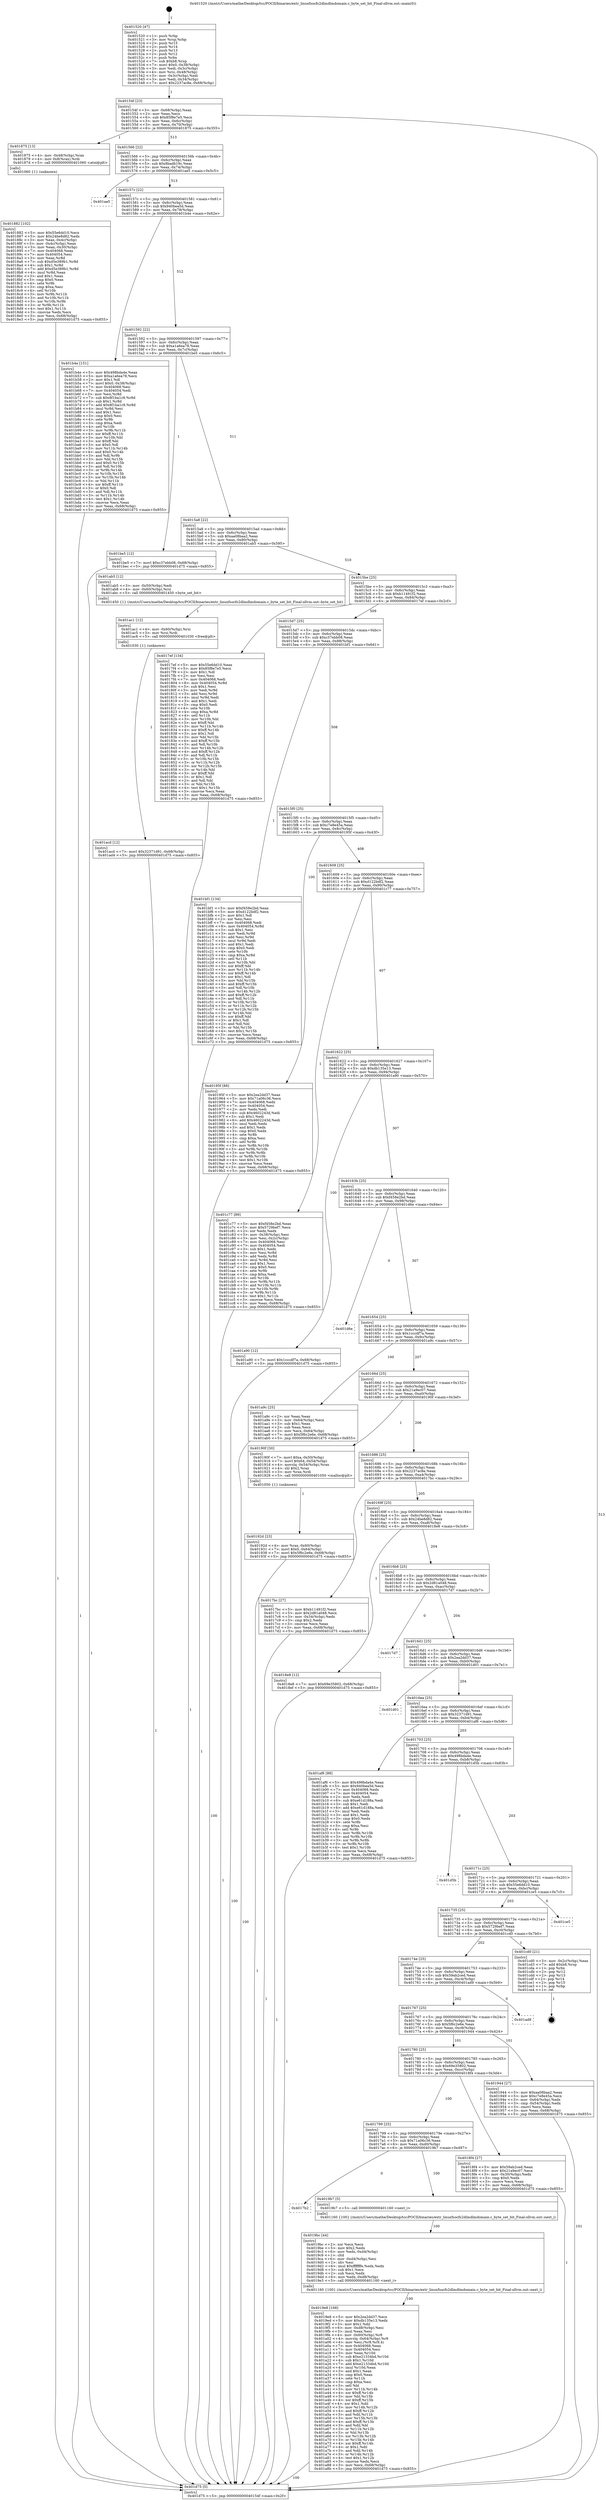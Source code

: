 digraph "0x401520" {
  label = "0x401520 (/mnt/c/Users/mathe/Desktop/tcc/POCII/binaries/extr_linuxfsocfs2dlmdlmdomain.c_byte_set_bit_Final-ollvm.out::main(0))"
  labelloc = "t"
  node[shape=record]

  Entry [label="",width=0.3,height=0.3,shape=circle,fillcolor=black,style=filled]
  "0x40154f" [label="{
     0x40154f [23]\l
     | [instrs]\l
     &nbsp;&nbsp;0x40154f \<+3\>: mov -0x68(%rbp),%eax\l
     &nbsp;&nbsp;0x401552 \<+2\>: mov %eax,%ecx\l
     &nbsp;&nbsp;0x401554 \<+6\>: sub $0x85f8e7e5,%ecx\l
     &nbsp;&nbsp;0x40155a \<+3\>: mov %eax,-0x6c(%rbp)\l
     &nbsp;&nbsp;0x40155d \<+3\>: mov %ecx,-0x70(%rbp)\l
     &nbsp;&nbsp;0x401560 \<+6\>: je 0000000000401875 \<main+0x355\>\l
  }"]
  "0x401875" [label="{
     0x401875 [13]\l
     | [instrs]\l
     &nbsp;&nbsp;0x401875 \<+4\>: mov -0x48(%rbp),%rax\l
     &nbsp;&nbsp;0x401879 \<+4\>: mov 0x8(%rax),%rdi\l
     &nbsp;&nbsp;0x40187d \<+5\>: call 0000000000401060 \<atoi@plt\>\l
     | [calls]\l
     &nbsp;&nbsp;0x401060 \{1\} (unknown)\l
  }"]
  "0x401566" [label="{
     0x401566 [22]\l
     | [instrs]\l
     &nbsp;&nbsp;0x401566 \<+5\>: jmp 000000000040156b \<main+0x4b\>\l
     &nbsp;&nbsp;0x40156b \<+3\>: mov -0x6c(%rbp),%eax\l
     &nbsp;&nbsp;0x40156e \<+5\>: sub $0x8badb19c,%eax\l
     &nbsp;&nbsp;0x401573 \<+3\>: mov %eax,-0x74(%rbp)\l
     &nbsp;&nbsp;0x401576 \<+6\>: je 0000000000401ae5 \<main+0x5c5\>\l
  }"]
  Exit [label="",width=0.3,height=0.3,shape=circle,fillcolor=black,style=filled,peripheries=2]
  "0x401ae5" [label="{
     0x401ae5\l
  }", style=dashed]
  "0x40157c" [label="{
     0x40157c [22]\l
     | [instrs]\l
     &nbsp;&nbsp;0x40157c \<+5\>: jmp 0000000000401581 \<main+0x61\>\l
     &nbsp;&nbsp;0x401581 \<+3\>: mov -0x6c(%rbp),%eax\l
     &nbsp;&nbsp;0x401584 \<+5\>: sub $0x940bea5d,%eax\l
     &nbsp;&nbsp;0x401589 \<+3\>: mov %eax,-0x78(%rbp)\l
     &nbsp;&nbsp;0x40158c \<+6\>: je 0000000000401b4e \<main+0x62e\>\l
  }"]
  "0x401acd" [label="{
     0x401acd [12]\l
     | [instrs]\l
     &nbsp;&nbsp;0x401acd \<+7\>: movl $0x32371d91,-0x68(%rbp)\l
     &nbsp;&nbsp;0x401ad4 \<+5\>: jmp 0000000000401d75 \<main+0x855\>\l
  }"]
  "0x401b4e" [label="{
     0x401b4e [151]\l
     | [instrs]\l
     &nbsp;&nbsp;0x401b4e \<+5\>: mov $0x498bda4e,%eax\l
     &nbsp;&nbsp;0x401b53 \<+5\>: mov $0xa1a6ea78,%ecx\l
     &nbsp;&nbsp;0x401b58 \<+2\>: mov $0x1,%dl\l
     &nbsp;&nbsp;0x401b5a \<+7\>: movl $0x0,-0x38(%rbp)\l
     &nbsp;&nbsp;0x401b61 \<+7\>: mov 0x404068,%esi\l
     &nbsp;&nbsp;0x401b68 \<+7\>: mov 0x404054,%edi\l
     &nbsp;&nbsp;0x401b6f \<+3\>: mov %esi,%r8d\l
     &nbsp;&nbsp;0x401b72 \<+7\>: sub $0x8f1ba1c9,%r8d\l
     &nbsp;&nbsp;0x401b79 \<+4\>: sub $0x1,%r8d\l
     &nbsp;&nbsp;0x401b7d \<+7\>: add $0x8f1ba1c9,%r8d\l
     &nbsp;&nbsp;0x401b84 \<+4\>: imul %r8d,%esi\l
     &nbsp;&nbsp;0x401b88 \<+3\>: and $0x1,%esi\l
     &nbsp;&nbsp;0x401b8b \<+3\>: cmp $0x0,%esi\l
     &nbsp;&nbsp;0x401b8e \<+4\>: sete %r9b\l
     &nbsp;&nbsp;0x401b92 \<+3\>: cmp $0xa,%edi\l
     &nbsp;&nbsp;0x401b95 \<+4\>: setl %r10b\l
     &nbsp;&nbsp;0x401b99 \<+3\>: mov %r9b,%r11b\l
     &nbsp;&nbsp;0x401b9c \<+4\>: xor $0xff,%r11b\l
     &nbsp;&nbsp;0x401ba0 \<+3\>: mov %r10b,%bl\l
     &nbsp;&nbsp;0x401ba3 \<+3\>: xor $0xff,%bl\l
     &nbsp;&nbsp;0x401ba6 \<+3\>: xor $0x0,%dl\l
     &nbsp;&nbsp;0x401ba9 \<+3\>: mov %r11b,%r14b\l
     &nbsp;&nbsp;0x401bac \<+4\>: and $0x0,%r14b\l
     &nbsp;&nbsp;0x401bb0 \<+3\>: and %dl,%r9b\l
     &nbsp;&nbsp;0x401bb3 \<+3\>: mov %bl,%r15b\l
     &nbsp;&nbsp;0x401bb6 \<+4\>: and $0x0,%r15b\l
     &nbsp;&nbsp;0x401bba \<+3\>: and %dl,%r10b\l
     &nbsp;&nbsp;0x401bbd \<+3\>: or %r9b,%r14b\l
     &nbsp;&nbsp;0x401bc0 \<+3\>: or %r10b,%r15b\l
     &nbsp;&nbsp;0x401bc3 \<+3\>: xor %r15b,%r14b\l
     &nbsp;&nbsp;0x401bc6 \<+3\>: or %bl,%r11b\l
     &nbsp;&nbsp;0x401bc9 \<+4\>: xor $0xff,%r11b\l
     &nbsp;&nbsp;0x401bcd \<+3\>: or $0x0,%dl\l
     &nbsp;&nbsp;0x401bd0 \<+3\>: and %dl,%r11b\l
     &nbsp;&nbsp;0x401bd3 \<+3\>: or %r11b,%r14b\l
     &nbsp;&nbsp;0x401bd6 \<+4\>: test $0x1,%r14b\l
     &nbsp;&nbsp;0x401bda \<+3\>: cmovne %ecx,%eax\l
     &nbsp;&nbsp;0x401bdd \<+3\>: mov %eax,-0x68(%rbp)\l
     &nbsp;&nbsp;0x401be0 \<+5\>: jmp 0000000000401d75 \<main+0x855\>\l
  }"]
  "0x401592" [label="{
     0x401592 [22]\l
     | [instrs]\l
     &nbsp;&nbsp;0x401592 \<+5\>: jmp 0000000000401597 \<main+0x77\>\l
     &nbsp;&nbsp;0x401597 \<+3\>: mov -0x6c(%rbp),%eax\l
     &nbsp;&nbsp;0x40159a \<+5\>: sub $0xa1a6ea78,%eax\l
     &nbsp;&nbsp;0x40159f \<+3\>: mov %eax,-0x7c(%rbp)\l
     &nbsp;&nbsp;0x4015a2 \<+6\>: je 0000000000401be5 \<main+0x6c5\>\l
  }"]
  "0x401ac1" [label="{
     0x401ac1 [12]\l
     | [instrs]\l
     &nbsp;&nbsp;0x401ac1 \<+4\>: mov -0x60(%rbp),%rsi\l
     &nbsp;&nbsp;0x401ac5 \<+3\>: mov %rsi,%rdi\l
     &nbsp;&nbsp;0x401ac8 \<+5\>: call 0000000000401030 \<free@plt\>\l
     | [calls]\l
     &nbsp;&nbsp;0x401030 \{1\} (unknown)\l
  }"]
  "0x401be5" [label="{
     0x401be5 [12]\l
     | [instrs]\l
     &nbsp;&nbsp;0x401be5 \<+7\>: movl $0xc37ebb08,-0x68(%rbp)\l
     &nbsp;&nbsp;0x401bec \<+5\>: jmp 0000000000401d75 \<main+0x855\>\l
  }"]
  "0x4015a8" [label="{
     0x4015a8 [22]\l
     | [instrs]\l
     &nbsp;&nbsp;0x4015a8 \<+5\>: jmp 00000000004015ad \<main+0x8d\>\l
     &nbsp;&nbsp;0x4015ad \<+3\>: mov -0x6c(%rbp),%eax\l
     &nbsp;&nbsp;0x4015b0 \<+5\>: sub $0xaa08baa2,%eax\l
     &nbsp;&nbsp;0x4015b5 \<+3\>: mov %eax,-0x80(%rbp)\l
     &nbsp;&nbsp;0x4015b8 \<+6\>: je 0000000000401ab5 \<main+0x595\>\l
  }"]
  "0x4019e8" [label="{
     0x4019e8 [168]\l
     | [instrs]\l
     &nbsp;&nbsp;0x4019e8 \<+5\>: mov $0x2ea2dd37,%ecx\l
     &nbsp;&nbsp;0x4019ed \<+5\>: mov $0xdb135e13,%edx\l
     &nbsp;&nbsp;0x4019f2 \<+3\>: mov $0x1,%dil\l
     &nbsp;&nbsp;0x4019f5 \<+6\>: mov -0xd8(%rbp),%esi\l
     &nbsp;&nbsp;0x4019fb \<+3\>: imul %eax,%esi\l
     &nbsp;&nbsp;0x4019fe \<+4\>: mov -0x60(%rbp),%r8\l
     &nbsp;&nbsp;0x401a02 \<+4\>: movslq -0x64(%rbp),%r9\l
     &nbsp;&nbsp;0x401a06 \<+4\>: mov %esi,(%r8,%r9,4)\l
     &nbsp;&nbsp;0x401a0a \<+7\>: mov 0x404068,%eax\l
     &nbsp;&nbsp;0x401a11 \<+7\>: mov 0x404054,%esi\l
     &nbsp;&nbsp;0x401a18 \<+3\>: mov %eax,%r10d\l
     &nbsp;&nbsp;0x401a1b \<+7\>: sub $0xe21334bd,%r10d\l
     &nbsp;&nbsp;0x401a22 \<+4\>: sub $0x1,%r10d\l
     &nbsp;&nbsp;0x401a26 \<+7\>: add $0xe21334bd,%r10d\l
     &nbsp;&nbsp;0x401a2d \<+4\>: imul %r10d,%eax\l
     &nbsp;&nbsp;0x401a31 \<+3\>: and $0x1,%eax\l
     &nbsp;&nbsp;0x401a34 \<+3\>: cmp $0x0,%eax\l
     &nbsp;&nbsp;0x401a37 \<+4\>: sete %r11b\l
     &nbsp;&nbsp;0x401a3b \<+3\>: cmp $0xa,%esi\l
     &nbsp;&nbsp;0x401a3e \<+3\>: setl %bl\l
     &nbsp;&nbsp;0x401a41 \<+3\>: mov %r11b,%r14b\l
     &nbsp;&nbsp;0x401a44 \<+4\>: xor $0xff,%r14b\l
     &nbsp;&nbsp;0x401a48 \<+3\>: mov %bl,%r15b\l
     &nbsp;&nbsp;0x401a4b \<+4\>: xor $0xff,%r15b\l
     &nbsp;&nbsp;0x401a4f \<+4\>: xor $0x1,%dil\l
     &nbsp;&nbsp;0x401a53 \<+3\>: mov %r14b,%r12b\l
     &nbsp;&nbsp;0x401a56 \<+4\>: and $0xff,%r12b\l
     &nbsp;&nbsp;0x401a5a \<+3\>: and %dil,%r11b\l
     &nbsp;&nbsp;0x401a5d \<+3\>: mov %r15b,%r13b\l
     &nbsp;&nbsp;0x401a60 \<+4\>: and $0xff,%r13b\l
     &nbsp;&nbsp;0x401a64 \<+3\>: and %dil,%bl\l
     &nbsp;&nbsp;0x401a67 \<+3\>: or %r11b,%r12b\l
     &nbsp;&nbsp;0x401a6a \<+3\>: or %bl,%r13b\l
     &nbsp;&nbsp;0x401a6d \<+3\>: xor %r13b,%r12b\l
     &nbsp;&nbsp;0x401a70 \<+3\>: or %r15b,%r14b\l
     &nbsp;&nbsp;0x401a73 \<+4\>: xor $0xff,%r14b\l
     &nbsp;&nbsp;0x401a77 \<+4\>: or $0x1,%dil\l
     &nbsp;&nbsp;0x401a7b \<+3\>: and %dil,%r14b\l
     &nbsp;&nbsp;0x401a7e \<+3\>: or %r14b,%r12b\l
     &nbsp;&nbsp;0x401a81 \<+4\>: test $0x1,%r12b\l
     &nbsp;&nbsp;0x401a85 \<+3\>: cmovne %edx,%ecx\l
     &nbsp;&nbsp;0x401a88 \<+3\>: mov %ecx,-0x68(%rbp)\l
     &nbsp;&nbsp;0x401a8b \<+5\>: jmp 0000000000401d75 \<main+0x855\>\l
  }"]
  "0x401ab5" [label="{
     0x401ab5 [12]\l
     | [instrs]\l
     &nbsp;&nbsp;0x401ab5 \<+3\>: mov -0x50(%rbp),%edi\l
     &nbsp;&nbsp;0x401ab8 \<+4\>: mov -0x60(%rbp),%rsi\l
     &nbsp;&nbsp;0x401abc \<+5\>: call 0000000000401450 \<byte_set_bit\>\l
     | [calls]\l
     &nbsp;&nbsp;0x401450 \{1\} (/mnt/c/Users/mathe/Desktop/tcc/POCII/binaries/extr_linuxfsocfs2dlmdlmdomain.c_byte_set_bit_Final-ollvm.out::byte_set_bit)\l
  }"]
  "0x4015be" [label="{
     0x4015be [25]\l
     | [instrs]\l
     &nbsp;&nbsp;0x4015be \<+5\>: jmp 00000000004015c3 \<main+0xa3\>\l
     &nbsp;&nbsp;0x4015c3 \<+3\>: mov -0x6c(%rbp),%eax\l
     &nbsp;&nbsp;0x4015c6 \<+5\>: sub $0xb11491f2,%eax\l
     &nbsp;&nbsp;0x4015cb \<+6\>: mov %eax,-0x84(%rbp)\l
     &nbsp;&nbsp;0x4015d1 \<+6\>: je 00000000004017ef \<main+0x2cf\>\l
  }"]
  "0x4019bc" [label="{
     0x4019bc [44]\l
     | [instrs]\l
     &nbsp;&nbsp;0x4019bc \<+2\>: xor %ecx,%ecx\l
     &nbsp;&nbsp;0x4019be \<+5\>: mov $0x2,%edx\l
     &nbsp;&nbsp;0x4019c3 \<+6\>: mov %edx,-0xd4(%rbp)\l
     &nbsp;&nbsp;0x4019c9 \<+1\>: cltd\l
     &nbsp;&nbsp;0x4019ca \<+6\>: mov -0xd4(%rbp),%esi\l
     &nbsp;&nbsp;0x4019d0 \<+2\>: idiv %esi\l
     &nbsp;&nbsp;0x4019d2 \<+6\>: imul $0xfffffffe,%edx,%edx\l
     &nbsp;&nbsp;0x4019d8 \<+3\>: sub $0x1,%ecx\l
     &nbsp;&nbsp;0x4019db \<+2\>: sub %ecx,%edx\l
     &nbsp;&nbsp;0x4019dd \<+6\>: mov %edx,-0xd8(%rbp)\l
     &nbsp;&nbsp;0x4019e3 \<+5\>: call 0000000000401160 \<next_i\>\l
     | [calls]\l
     &nbsp;&nbsp;0x401160 \{100\} (/mnt/c/Users/mathe/Desktop/tcc/POCII/binaries/extr_linuxfsocfs2dlmdlmdomain.c_byte_set_bit_Final-ollvm.out::next_i)\l
  }"]
  "0x4017ef" [label="{
     0x4017ef [134]\l
     | [instrs]\l
     &nbsp;&nbsp;0x4017ef \<+5\>: mov $0x55e6dd10,%eax\l
     &nbsp;&nbsp;0x4017f4 \<+5\>: mov $0x85f8e7e5,%ecx\l
     &nbsp;&nbsp;0x4017f9 \<+2\>: mov $0x1,%dl\l
     &nbsp;&nbsp;0x4017fb \<+2\>: xor %esi,%esi\l
     &nbsp;&nbsp;0x4017fd \<+7\>: mov 0x404068,%edi\l
     &nbsp;&nbsp;0x401804 \<+8\>: mov 0x404054,%r8d\l
     &nbsp;&nbsp;0x40180c \<+3\>: sub $0x1,%esi\l
     &nbsp;&nbsp;0x40180f \<+3\>: mov %edi,%r9d\l
     &nbsp;&nbsp;0x401812 \<+3\>: add %esi,%r9d\l
     &nbsp;&nbsp;0x401815 \<+4\>: imul %r9d,%edi\l
     &nbsp;&nbsp;0x401819 \<+3\>: and $0x1,%edi\l
     &nbsp;&nbsp;0x40181c \<+3\>: cmp $0x0,%edi\l
     &nbsp;&nbsp;0x40181f \<+4\>: sete %r10b\l
     &nbsp;&nbsp;0x401823 \<+4\>: cmp $0xa,%r8d\l
     &nbsp;&nbsp;0x401827 \<+4\>: setl %r11b\l
     &nbsp;&nbsp;0x40182b \<+3\>: mov %r10b,%bl\l
     &nbsp;&nbsp;0x40182e \<+3\>: xor $0xff,%bl\l
     &nbsp;&nbsp;0x401831 \<+3\>: mov %r11b,%r14b\l
     &nbsp;&nbsp;0x401834 \<+4\>: xor $0xff,%r14b\l
     &nbsp;&nbsp;0x401838 \<+3\>: xor $0x1,%dl\l
     &nbsp;&nbsp;0x40183b \<+3\>: mov %bl,%r15b\l
     &nbsp;&nbsp;0x40183e \<+4\>: and $0xff,%r15b\l
     &nbsp;&nbsp;0x401842 \<+3\>: and %dl,%r10b\l
     &nbsp;&nbsp;0x401845 \<+3\>: mov %r14b,%r12b\l
     &nbsp;&nbsp;0x401848 \<+4\>: and $0xff,%r12b\l
     &nbsp;&nbsp;0x40184c \<+3\>: and %dl,%r11b\l
     &nbsp;&nbsp;0x40184f \<+3\>: or %r10b,%r15b\l
     &nbsp;&nbsp;0x401852 \<+3\>: or %r11b,%r12b\l
     &nbsp;&nbsp;0x401855 \<+3\>: xor %r12b,%r15b\l
     &nbsp;&nbsp;0x401858 \<+3\>: or %r14b,%bl\l
     &nbsp;&nbsp;0x40185b \<+3\>: xor $0xff,%bl\l
     &nbsp;&nbsp;0x40185e \<+3\>: or $0x1,%dl\l
     &nbsp;&nbsp;0x401861 \<+2\>: and %dl,%bl\l
     &nbsp;&nbsp;0x401863 \<+3\>: or %bl,%r15b\l
     &nbsp;&nbsp;0x401866 \<+4\>: test $0x1,%r15b\l
     &nbsp;&nbsp;0x40186a \<+3\>: cmovne %ecx,%eax\l
     &nbsp;&nbsp;0x40186d \<+3\>: mov %eax,-0x68(%rbp)\l
     &nbsp;&nbsp;0x401870 \<+5\>: jmp 0000000000401d75 \<main+0x855\>\l
  }"]
  "0x4015d7" [label="{
     0x4015d7 [25]\l
     | [instrs]\l
     &nbsp;&nbsp;0x4015d7 \<+5\>: jmp 00000000004015dc \<main+0xbc\>\l
     &nbsp;&nbsp;0x4015dc \<+3\>: mov -0x6c(%rbp),%eax\l
     &nbsp;&nbsp;0x4015df \<+5\>: sub $0xc37ebb08,%eax\l
     &nbsp;&nbsp;0x4015e4 \<+6\>: mov %eax,-0x88(%rbp)\l
     &nbsp;&nbsp;0x4015ea \<+6\>: je 0000000000401bf1 \<main+0x6d1\>\l
  }"]
  "0x4017b2" [label="{
     0x4017b2\l
  }", style=dashed]
  "0x401bf1" [label="{
     0x401bf1 [134]\l
     | [instrs]\l
     &nbsp;&nbsp;0x401bf1 \<+5\>: mov $0xf458e2bd,%eax\l
     &nbsp;&nbsp;0x401bf6 \<+5\>: mov $0xd122bdf2,%ecx\l
     &nbsp;&nbsp;0x401bfb \<+2\>: mov $0x1,%dl\l
     &nbsp;&nbsp;0x401bfd \<+2\>: xor %esi,%esi\l
     &nbsp;&nbsp;0x401bff \<+7\>: mov 0x404068,%edi\l
     &nbsp;&nbsp;0x401c06 \<+8\>: mov 0x404054,%r8d\l
     &nbsp;&nbsp;0x401c0e \<+3\>: sub $0x1,%esi\l
     &nbsp;&nbsp;0x401c11 \<+3\>: mov %edi,%r9d\l
     &nbsp;&nbsp;0x401c14 \<+3\>: add %esi,%r9d\l
     &nbsp;&nbsp;0x401c17 \<+4\>: imul %r9d,%edi\l
     &nbsp;&nbsp;0x401c1b \<+3\>: and $0x1,%edi\l
     &nbsp;&nbsp;0x401c1e \<+3\>: cmp $0x0,%edi\l
     &nbsp;&nbsp;0x401c21 \<+4\>: sete %r10b\l
     &nbsp;&nbsp;0x401c25 \<+4\>: cmp $0xa,%r8d\l
     &nbsp;&nbsp;0x401c29 \<+4\>: setl %r11b\l
     &nbsp;&nbsp;0x401c2d \<+3\>: mov %r10b,%bl\l
     &nbsp;&nbsp;0x401c30 \<+3\>: xor $0xff,%bl\l
     &nbsp;&nbsp;0x401c33 \<+3\>: mov %r11b,%r14b\l
     &nbsp;&nbsp;0x401c36 \<+4\>: xor $0xff,%r14b\l
     &nbsp;&nbsp;0x401c3a \<+3\>: xor $0x1,%dl\l
     &nbsp;&nbsp;0x401c3d \<+3\>: mov %bl,%r15b\l
     &nbsp;&nbsp;0x401c40 \<+4\>: and $0xff,%r15b\l
     &nbsp;&nbsp;0x401c44 \<+3\>: and %dl,%r10b\l
     &nbsp;&nbsp;0x401c47 \<+3\>: mov %r14b,%r12b\l
     &nbsp;&nbsp;0x401c4a \<+4\>: and $0xff,%r12b\l
     &nbsp;&nbsp;0x401c4e \<+3\>: and %dl,%r11b\l
     &nbsp;&nbsp;0x401c51 \<+3\>: or %r10b,%r15b\l
     &nbsp;&nbsp;0x401c54 \<+3\>: or %r11b,%r12b\l
     &nbsp;&nbsp;0x401c57 \<+3\>: xor %r12b,%r15b\l
     &nbsp;&nbsp;0x401c5a \<+3\>: or %r14b,%bl\l
     &nbsp;&nbsp;0x401c5d \<+3\>: xor $0xff,%bl\l
     &nbsp;&nbsp;0x401c60 \<+3\>: or $0x1,%dl\l
     &nbsp;&nbsp;0x401c63 \<+2\>: and %dl,%bl\l
     &nbsp;&nbsp;0x401c65 \<+3\>: or %bl,%r15b\l
     &nbsp;&nbsp;0x401c68 \<+4\>: test $0x1,%r15b\l
     &nbsp;&nbsp;0x401c6c \<+3\>: cmovne %ecx,%eax\l
     &nbsp;&nbsp;0x401c6f \<+3\>: mov %eax,-0x68(%rbp)\l
     &nbsp;&nbsp;0x401c72 \<+5\>: jmp 0000000000401d75 \<main+0x855\>\l
  }"]
  "0x4015f0" [label="{
     0x4015f0 [25]\l
     | [instrs]\l
     &nbsp;&nbsp;0x4015f0 \<+5\>: jmp 00000000004015f5 \<main+0xd5\>\l
     &nbsp;&nbsp;0x4015f5 \<+3\>: mov -0x6c(%rbp),%eax\l
     &nbsp;&nbsp;0x4015f8 \<+5\>: sub $0xc7e8e45a,%eax\l
     &nbsp;&nbsp;0x4015fd \<+6\>: mov %eax,-0x8c(%rbp)\l
     &nbsp;&nbsp;0x401603 \<+6\>: je 000000000040195f \<main+0x43f\>\l
  }"]
  "0x4019b7" [label="{
     0x4019b7 [5]\l
     | [instrs]\l
     &nbsp;&nbsp;0x4019b7 \<+5\>: call 0000000000401160 \<next_i\>\l
     | [calls]\l
     &nbsp;&nbsp;0x401160 \{100\} (/mnt/c/Users/mathe/Desktop/tcc/POCII/binaries/extr_linuxfsocfs2dlmdlmdomain.c_byte_set_bit_Final-ollvm.out::next_i)\l
  }"]
  "0x40195f" [label="{
     0x40195f [88]\l
     | [instrs]\l
     &nbsp;&nbsp;0x40195f \<+5\>: mov $0x2ea2dd37,%eax\l
     &nbsp;&nbsp;0x401964 \<+5\>: mov $0x71a06c36,%ecx\l
     &nbsp;&nbsp;0x401969 \<+7\>: mov 0x404068,%edx\l
     &nbsp;&nbsp;0x401970 \<+7\>: mov 0x404054,%esi\l
     &nbsp;&nbsp;0x401977 \<+2\>: mov %edx,%edi\l
     &nbsp;&nbsp;0x401979 \<+6\>: sub $0x4602243d,%edi\l
     &nbsp;&nbsp;0x40197f \<+3\>: sub $0x1,%edi\l
     &nbsp;&nbsp;0x401982 \<+6\>: add $0x4602243d,%edi\l
     &nbsp;&nbsp;0x401988 \<+3\>: imul %edi,%edx\l
     &nbsp;&nbsp;0x40198b \<+3\>: and $0x1,%edx\l
     &nbsp;&nbsp;0x40198e \<+3\>: cmp $0x0,%edx\l
     &nbsp;&nbsp;0x401991 \<+4\>: sete %r8b\l
     &nbsp;&nbsp;0x401995 \<+3\>: cmp $0xa,%esi\l
     &nbsp;&nbsp;0x401998 \<+4\>: setl %r9b\l
     &nbsp;&nbsp;0x40199c \<+3\>: mov %r8b,%r10b\l
     &nbsp;&nbsp;0x40199f \<+3\>: and %r9b,%r10b\l
     &nbsp;&nbsp;0x4019a2 \<+3\>: xor %r9b,%r8b\l
     &nbsp;&nbsp;0x4019a5 \<+3\>: or %r8b,%r10b\l
     &nbsp;&nbsp;0x4019a8 \<+4\>: test $0x1,%r10b\l
     &nbsp;&nbsp;0x4019ac \<+3\>: cmovne %ecx,%eax\l
     &nbsp;&nbsp;0x4019af \<+3\>: mov %eax,-0x68(%rbp)\l
     &nbsp;&nbsp;0x4019b2 \<+5\>: jmp 0000000000401d75 \<main+0x855\>\l
  }"]
  "0x401609" [label="{
     0x401609 [25]\l
     | [instrs]\l
     &nbsp;&nbsp;0x401609 \<+5\>: jmp 000000000040160e \<main+0xee\>\l
     &nbsp;&nbsp;0x40160e \<+3\>: mov -0x6c(%rbp),%eax\l
     &nbsp;&nbsp;0x401611 \<+5\>: sub $0xd122bdf2,%eax\l
     &nbsp;&nbsp;0x401616 \<+6\>: mov %eax,-0x90(%rbp)\l
     &nbsp;&nbsp;0x40161c \<+6\>: je 0000000000401c77 \<main+0x757\>\l
  }"]
  "0x40192d" [label="{
     0x40192d [23]\l
     | [instrs]\l
     &nbsp;&nbsp;0x40192d \<+4\>: mov %rax,-0x60(%rbp)\l
     &nbsp;&nbsp;0x401931 \<+7\>: movl $0x0,-0x64(%rbp)\l
     &nbsp;&nbsp;0x401938 \<+7\>: movl $0x5f6c2e6e,-0x68(%rbp)\l
     &nbsp;&nbsp;0x40193f \<+5\>: jmp 0000000000401d75 \<main+0x855\>\l
  }"]
  "0x401c77" [label="{
     0x401c77 [89]\l
     | [instrs]\l
     &nbsp;&nbsp;0x401c77 \<+5\>: mov $0xf458e2bd,%eax\l
     &nbsp;&nbsp;0x401c7c \<+5\>: mov $0x5729bef7,%ecx\l
     &nbsp;&nbsp;0x401c81 \<+2\>: xor %edx,%edx\l
     &nbsp;&nbsp;0x401c83 \<+3\>: mov -0x38(%rbp),%esi\l
     &nbsp;&nbsp;0x401c86 \<+3\>: mov %esi,-0x2c(%rbp)\l
     &nbsp;&nbsp;0x401c89 \<+7\>: mov 0x404068,%esi\l
     &nbsp;&nbsp;0x401c90 \<+7\>: mov 0x404054,%edi\l
     &nbsp;&nbsp;0x401c97 \<+3\>: sub $0x1,%edx\l
     &nbsp;&nbsp;0x401c9a \<+3\>: mov %esi,%r8d\l
     &nbsp;&nbsp;0x401c9d \<+3\>: add %edx,%r8d\l
     &nbsp;&nbsp;0x401ca0 \<+4\>: imul %r8d,%esi\l
     &nbsp;&nbsp;0x401ca4 \<+3\>: and $0x1,%esi\l
     &nbsp;&nbsp;0x401ca7 \<+3\>: cmp $0x0,%esi\l
     &nbsp;&nbsp;0x401caa \<+4\>: sete %r9b\l
     &nbsp;&nbsp;0x401cae \<+3\>: cmp $0xa,%edi\l
     &nbsp;&nbsp;0x401cb1 \<+4\>: setl %r10b\l
     &nbsp;&nbsp;0x401cb5 \<+3\>: mov %r9b,%r11b\l
     &nbsp;&nbsp;0x401cb8 \<+3\>: and %r10b,%r11b\l
     &nbsp;&nbsp;0x401cbb \<+3\>: xor %r10b,%r9b\l
     &nbsp;&nbsp;0x401cbe \<+3\>: or %r9b,%r11b\l
     &nbsp;&nbsp;0x401cc1 \<+4\>: test $0x1,%r11b\l
     &nbsp;&nbsp;0x401cc5 \<+3\>: cmovne %ecx,%eax\l
     &nbsp;&nbsp;0x401cc8 \<+3\>: mov %eax,-0x68(%rbp)\l
     &nbsp;&nbsp;0x401ccb \<+5\>: jmp 0000000000401d75 \<main+0x855\>\l
  }"]
  "0x401622" [label="{
     0x401622 [25]\l
     | [instrs]\l
     &nbsp;&nbsp;0x401622 \<+5\>: jmp 0000000000401627 \<main+0x107\>\l
     &nbsp;&nbsp;0x401627 \<+3\>: mov -0x6c(%rbp),%eax\l
     &nbsp;&nbsp;0x40162a \<+5\>: sub $0xdb135e13,%eax\l
     &nbsp;&nbsp;0x40162f \<+6\>: mov %eax,-0x94(%rbp)\l
     &nbsp;&nbsp;0x401635 \<+6\>: je 0000000000401a90 \<main+0x570\>\l
  }"]
  "0x401799" [label="{
     0x401799 [25]\l
     | [instrs]\l
     &nbsp;&nbsp;0x401799 \<+5\>: jmp 000000000040179e \<main+0x27e\>\l
     &nbsp;&nbsp;0x40179e \<+3\>: mov -0x6c(%rbp),%eax\l
     &nbsp;&nbsp;0x4017a1 \<+5\>: sub $0x71a06c36,%eax\l
     &nbsp;&nbsp;0x4017a6 \<+6\>: mov %eax,-0xd0(%rbp)\l
     &nbsp;&nbsp;0x4017ac \<+6\>: je 00000000004019b7 \<main+0x497\>\l
  }"]
  "0x401a90" [label="{
     0x401a90 [12]\l
     | [instrs]\l
     &nbsp;&nbsp;0x401a90 \<+7\>: movl $0x1cccdf7a,-0x68(%rbp)\l
     &nbsp;&nbsp;0x401a97 \<+5\>: jmp 0000000000401d75 \<main+0x855\>\l
  }"]
  "0x40163b" [label="{
     0x40163b [25]\l
     | [instrs]\l
     &nbsp;&nbsp;0x40163b \<+5\>: jmp 0000000000401640 \<main+0x120\>\l
     &nbsp;&nbsp;0x401640 \<+3\>: mov -0x6c(%rbp),%eax\l
     &nbsp;&nbsp;0x401643 \<+5\>: sub $0xf458e2bd,%eax\l
     &nbsp;&nbsp;0x401648 \<+6\>: mov %eax,-0x98(%rbp)\l
     &nbsp;&nbsp;0x40164e \<+6\>: je 0000000000401d6e \<main+0x84e\>\l
  }"]
  "0x4018f4" [label="{
     0x4018f4 [27]\l
     | [instrs]\l
     &nbsp;&nbsp;0x4018f4 \<+5\>: mov $0x59ab2ced,%eax\l
     &nbsp;&nbsp;0x4018f9 \<+5\>: mov $0x21a9ec07,%ecx\l
     &nbsp;&nbsp;0x4018fe \<+3\>: mov -0x30(%rbp),%edx\l
     &nbsp;&nbsp;0x401901 \<+3\>: cmp $0x0,%edx\l
     &nbsp;&nbsp;0x401904 \<+3\>: cmove %ecx,%eax\l
     &nbsp;&nbsp;0x401907 \<+3\>: mov %eax,-0x68(%rbp)\l
     &nbsp;&nbsp;0x40190a \<+5\>: jmp 0000000000401d75 \<main+0x855\>\l
  }"]
  "0x401d6e" [label="{
     0x401d6e\l
  }", style=dashed]
  "0x401654" [label="{
     0x401654 [25]\l
     | [instrs]\l
     &nbsp;&nbsp;0x401654 \<+5\>: jmp 0000000000401659 \<main+0x139\>\l
     &nbsp;&nbsp;0x401659 \<+3\>: mov -0x6c(%rbp),%eax\l
     &nbsp;&nbsp;0x40165c \<+5\>: sub $0x1cccdf7a,%eax\l
     &nbsp;&nbsp;0x401661 \<+6\>: mov %eax,-0x9c(%rbp)\l
     &nbsp;&nbsp;0x401667 \<+6\>: je 0000000000401a9c \<main+0x57c\>\l
  }"]
  "0x401780" [label="{
     0x401780 [25]\l
     | [instrs]\l
     &nbsp;&nbsp;0x401780 \<+5\>: jmp 0000000000401785 \<main+0x265\>\l
     &nbsp;&nbsp;0x401785 \<+3\>: mov -0x6c(%rbp),%eax\l
     &nbsp;&nbsp;0x401788 \<+5\>: sub $0x69e35802,%eax\l
     &nbsp;&nbsp;0x40178d \<+6\>: mov %eax,-0xcc(%rbp)\l
     &nbsp;&nbsp;0x401793 \<+6\>: je 00000000004018f4 \<main+0x3d4\>\l
  }"]
  "0x401a9c" [label="{
     0x401a9c [25]\l
     | [instrs]\l
     &nbsp;&nbsp;0x401a9c \<+2\>: xor %eax,%eax\l
     &nbsp;&nbsp;0x401a9e \<+3\>: mov -0x64(%rbp),%ecx\l
     &nbsp;&nbsp;0x401aa1 \<+3\>: sub $0x1,%eax\l
     &nbsp;&nbsp;0x401aa4 \<+2\>: sub %eax,%ecx\l
     &nbsp;&nbsp;0x401aa6 \<+3\>: mov %ecx,-0x64(%rbp)\l
     &nbsp;&nbsp;0x401aa9 \<+7\>: movl $0x5f6c2e6e,-0x68(%rbp)\l
     &nbsp;&nbsp;0x401ab0 \<+5\>: jmp 0000000000401d75 \<main+0x855\>\l
  }"]
  "0x40166d" [label="{
     0x40166d [25]\l
     | [instrs]\l
     &nbsp;&nbsp;0x40166d \<+5\>: jmp 0000000000401672 \<main+0x152\>\l
     &nbsp;&nbsp;0x401672 \<+3\>: mov -0x6c(%rbp),%eax\l
     &nbsp;&nbsp;0x401675 \<+5\>: sub $0x21a9ec07,%eax\l
     &nbsp;&nbsp;0x40167a \<+6\>: mov %eax,-0xa0(%rbp)\l
     &nbsp;&nbsp;0x401680 \<+6\>: je 000000000040190f \<main+0x3ef\>\l
  }"]
  "0x401944" [label="{
     0x401944 [27]\l
     | [instrs]\l
     &nbsp;&nbsp;0x401944 \<+5\>: mov $0xaa08baa2,%eax\l
     &nbsp;&nbsp;0x401949 \<+5\>: mov $0xc7e8e45a,%ecx\l
     &nbsp;&nbsp;0x40194e \<+3\>: mov -0x64(%rbp),%edx\l
     &nbsp;&nbsp;0x401951 \<+3\>: cmp -0x54(%rbp),%edx\l
     &nbsp;&nbsp;0x401954 \<+3\>: cmovl %ecx,%eax\l
     &nbsp;&nbsp;0x401957 \<+3\>: mov %eax,-0x68(%rbp)\l
     &nbsp;&nbsp;0x40195a \<+5\>: jmp 0000000000401d75 \<main+0x855\>\l
  }"]
  "0x40190f" [label="{
     0x40190f [30]\l
     | [instrs]\l
     &nbsp;&nbsp;0x40190f \<+7\>: movl $0xa,-0x50(%rbp)\l
     &nbsp;&nbsp;0x401916 \<+7\>: movl $0x64,-0x54(%rbp)\l
     &nbsp;&nbsp;0x40191d \<+4\>: movslq -0x54(%rbp),%rax\l
     &nbsp;&nbsp;0x401921 \<+4\>: shl $0x2,%rax\l
     &nbsp;&nbsp;0x401925 \<+3\>: mov %rax,%rdi\l
     &nbsp;&nbsp;0x401928 \<+5\>: call 0000000000401050 \<malloc@plt\>\l
     | [calls]\l
     &nbsp;&nbsp;0x401050 \{1\} (unknown)\l
  }"]
  "0x401686" [label="{
     0x401686 [25]\l
     | [instrs]\l
     &nbsp;&nbsp;0x401686 \<+5\>: jmp 000000000040168b \<main+0x16b\>\l
     &nbsp;&nbsp;0x40168b \<+3\>: mov -0x6c(%rbp),%eax\l
     &nbsp;&nbsp;0x40168e \<+5\>: sub $0x2237ac8e,%eax\l
     &nbsp;&nbsp;0x401693 \<+6\>: mov %eax,-0xa4(%rbp)\l
     &nbsp;&nbsp;0x401699 \<+6\>: je 00000000004017bc \<main+0x29c\>\l
  }"]
  "0x401767" [label="{
     0x401767 [25]\l
     | [instrs]\l
     &nbsp;&nbsp;0x401767 \<+5\>: jmp 000000000040176c \<main+0x24c\>\l
     &nbsp;&nbsp;0x40176c \<+3\>: mov -0x6c(%rbp),%eax\l
     &nbsp;&nbsp;0x40176f \<+5\>: sub $0x5f6c2e6e,%eax\l
     &nbsp;&nbsp;0x401774 \<+6\>: mov %eax,-0xc8(%rbp)\l
     &nbsp;&nbsp;0x40177a \<+6\>: je 0000000000401944 \<main+0x424\>\l
  }"]
  "0x4017bc" [label="{
     0x4017bc [27]\l
     | [instrs]\l
     &nbsp;&nbsp;0x4017bc \<+5\>: mov $0xb11491f2,%eax\l
     &nbsp;&nbsp;0x4017c1 \<+5\>: mov $0x2d81a048,%ecx\l
     &nbsp;&nbsp;0x4017c6 \<+3\>: mov -0x34(%rbp),%edx\l
     &nbsp;&nbsp;0x4017c9 \<+3\>: cmp $0x2,%edx\l
     &nbsp;&nbsp;0x4017cc \<+3\>: cmovne %ecx,%eax\l
     &nbsp;&nbsp;0x4017cf \<+3\>: mov %eax,-0x68(%rbp)\l
     &nbsp;&nbsp;0x4017d2 \<+5\>: jmp 0000000000401d75 \<main+0x855\>\l
  }"]
  "0x40169f" [label="{
     0x40169f [25]\l
     | [instrs]\l
     &nbsp;&nbsp;0x40169f \<+5\>: jmp 00000000004016a4 \<main+0x184\>\l
     &nbsp;&nbsp;0x4016a4 \<+3\>: mov -0x6c(%rbp),%eax\l
     &nbsp;&nbsp;0x4016a7 \<+5\>: sub $0x24be8d82,%eax\l
     &nbsp;&nbsp;0x4016ac \<+6\>: mov %eax,-0xa8(%rbp)\l
     &nbsp;&nbsp;0x4016b2 \<+6\>: je 00000000004018e8 \<main+0x3c8\>\l
  }"]
  "0x401d75" [label="{
     0x401d75 [5]\l
     | [instrs]\l
     &nbsp;&nbsp;0x401d75 \<+5\>: jmp 000000000040154f \<main+0x2f\>\l
  }"]
  "0x401520" [label="{
     0x401520 [47]\l
     | [instrs]\l
     &nbsp;&nbsp;0x401520 \<+1\>: push %rbp\l
     &nbsp;&nbsp;0x401521 \<+3\>: mov %rsp,%rbp\l
     &nbsp;&nbsp;0x401524 \<+2\>: push %r15\l
     &nbsp;&nbsp;0x401526 \<+2\>: push %r14\l
     &nbsp;&nbsp;0x401528 \<+2\>: push %r13\l
     &nbsp;&nbsp;0x40152a \<+2\>: push %r12\l
     &nbsp;&nbsp;0x40152c \<+1\>: push %rbx\l
     &nbsp;&nbsp;0x40152d \<+7\>: sub $0xb8,%rsp\l
     &nbsp;&nbsp;0x401534 \<+7\>: movl $0x0,-0x38(%rbp)\l
     &nbsp;&nbsp;0x40153b \<+3\>: mov %edi,-0x3c(%rbp)\l
     &nbsp;&nbsp;0x40153e \<+4\>: mov %rsi,-0x48(%rbp)\l
     &nbsp;&nbsp;0x401542 \<+3\>: mov -0x3c(%rbp),%edi\l
     &nbsp;&nbsp;0x401545 \<+3\>: mov %edi,-0x34(%rbp)\l
     &nbsp;&nbsp;0x401548 \<+7\>: movl $0x2237ac8e,-0x68(%rbp)\l
  }"]
  "0x401882" [label="{
     0x401882 [102]\l
     | [instrs]\l
     &nbsp;&nbsp;0x401882 \<+5\>: mov $0x55e6dd10,%ecx\l
     &nbsp;&nbsp;0x401887 \<+5\>: mov $0x24be8d82,%edx\l
     &nbsp;&nbsp;0x40188c \<+3\>: mov %eax,-0x4c(%rbp)\l
     &nbsp;&nbsp;0x40188f \<+3\>: mov -0x4c(%rbp),%eax\l
     &nbsp;&nbsp;0x401892 \<+3\>: mov %eax,-0x30(%rbp)\l
     &nbsp;&nbsp;0x401895 \<+7\>: mov 0x404068,%eax\l
     &nbsp;&nbsp;0x40189c \<+7\>: mov 0x404054,%esi\l
     &nbsp;&nbsp;0x4018a3 \<+3\>: mov %eax,%r8d\l
     &nbsp;&nbsp;0x4018a6 \<+7\>: sub $0xd5e389b1,%r8d\l
     &nbsp;&nbsp;0x4018ad \<+4\>: sub $0x1,%r8d\l
     &nbsp;&nbsp;0x4018b1 \<+7\>: add $0xd5e389b1,%r8d\l
     &nbsp;&nbsp;0x4018b8 \<+4\>: imul %r8d,%eax\l
     &nbsp;&nbsp;0x4018bc \<+3\>: and $0x1,%eax\l
     &nbsp;&nbsp;0x4018bf \<+3\>: cmp $0x0,%eax\l
     &nbsp;&nbsp;0x4018c2 \<+4\>: sete %r9b\l
     &nbsp;&nbsp;0x4018c6 \<+3\>: cmp $0xa,%esi\l
     &nbsp;&nbsp;0x4018c9 \<+4\>: setl %r10b\l
     &nbsp;&nbsp;0x4018cd \<+3\>: mov %r9b,%r11b\l
     &nbsp;&nbsp;0x4018d0 \<+3\>: and %r10b,%r11b\l
     &nbsp;&nbsp;0x4018d3 \<+3\>: xor %r10b,%r9b\l
     &nbsp;&nbsp;0x4018d6 \<+3\>: or %r9b,%r11b\l
     &nbsp;&nbsp;0x4018d9 \<+4\>: test $0x1,%r11b\l
     &nbsp;&nbsp;0x4018dd \<+3\>: cmovne %edx,%ecx\l
     &nbsp;&nbsp;0x4018e0 \<+3\>: mov %ecx,-0x68(%rbp)\l
     &nbsp;&nbsp;0x4018e3 \<+5\>: jmp 0000000000401d75 \<main+0x855\>\l
  }"]
  "0x401ad9" [label="{
     0x401ad9\l
  }", style=dashed]
  "0x4018e8" [label="{
     0x4018e8 [12]\l
     | [instrs]\l
     &nbsp;&nbsp;0x4018e8 \<+7\>: movl $0x69e35802,-0x68(%rbp)\l
     &nbsp;&nbsp;0x4018ef \<+5\>: jmp 0000000000401d75 \<main+0x855\>\l
  }"]
  "0x4016b8" [label="{
     0x4016b8 [25]\l
     | [instrs]\l
     &nbsp;&nbsp;0x4016b8 \<+5\>: jmp 00000000004016bd \<main+0x19d\>\l
     &nbsp;&nbsp;0x4016bd \<+3\>: mov -0x6c(%rbp),%eax\l
     &nbsp;&nbsp;0x4016c0 \<+5\>: sub $0x2d81a048,%eax\l
     &nbsp;&nbsp;0x4016c5 \<+6\>: mov %eax,-0xac(%rbp)\l
     &nbsp;&nbsp;0x4016cb \<+6\>: je 00000000004017d7 \<main+0x2b7\>\l
  }"]
  "0x40174e" [label="{
     0x40174e [25]\l
     | [instrs]\l
     &nbsp;&nbsp;0x40174e \<+5\>: jmp 0000000000401753 \<main+0x233\>\l
     &nbsp;&nbsp;0x401753 \<+3\>: mov -0x6c(%rbp),%eax\l
     &nbsp;&nbsp;0x401756 \<+5\>: sub $0x59ab2ced,%eax\l
     &nbsp;&nbsp;0x40175b \<+6\>: mov %eax,-0xc4(%rbp)\l
     &nbsp;&nbsp;0x401761 \<+6\>: je 0000000000401ad9 \<main+0x5b9\>\l
  }"]
  "0x4017d7" [label="{
     0x4017d7\l
  }", style=dashed]
  "0x4016d1" [label="{
     0x4016d1 [25]\l
     | [instrs]\l
     &nbsp;&nbsp;0x4016d1 \<+5\>: jmp 00000000004016d6 \<main+0x1b6\>\l
     &nbsp;&nbsp;0x4016d6 \<+3\>: mov -0x6c(%rbp),%eax\l
     &nbsp;&nbsp;0x4016d9 \<+5\>: sub $0x2ea2dd37,%eax\l
     &nbsp;&nbsp;0x4016de \<+6\>: mov %eax,-0xb0(%rbp)\l
     &nbsp;&nbsp;0x4016e4 \<+6\>: je 0000000000401d01 \<main+0x7e1\>\l
  }"]
  "0x401cd0" [label="{
     0x401cd0 [21]\l
     | [instrs]\l
     &nbsp;&nbsp;0x401cd0 \<+3\>: mov -0x2c(%rbp),%eax\l
     &nbsp;&nbsp;0x401cd3 \<+7\>: add $0xb8,%rsp\l
     &nbsp;&nbsp;0x401cda \<+1\>: pop %rbx\l
     &nbsp;&nbsp;0x401cdb \<+2\>: pop %r12\l
     &nbsp;&nbsp;0x401cdd \<+2\>: pop %r13\l
     &nbsp;&nbsp;0x401cdf \<+2\>: pop %r14\l
     &nbsp;&nbsp;0x401ce1 \<+2\>: pop %r15\l
     &nbsp;&nbsp;0x401ce3 \<+1\>: pop %rbp\l
     &nbsp;&nbsp;0x401ce4 \<+1\>: ret\l
  }"]
  "0x401d01" [label="{
     0x401d01\l
  }", style=dashed]
  "0x4016ea" [label="{
     0x4016ea [25]\l
     | [instrs]\l
     &nbsp;&nbsp;0x4016ea \<+5\>: jmp 00000000004016ef \<main+0x1cf\>\l
     &nbsp;&nbsp;0x4016ef \<+3\>: mov -0x6c(%rbp),%eax\l
     &nbsp;&nbsp;0x4016f2 \<+5\>: sub $0x32371d91,%eax\l
     &nbsp;&nbsp;0x4016f7 \<+6\>: mov %eax,-0xb4(%rbp)\l
     &nbsp;&nbsp;0x4016fd \<+6\>: je 0000000000401af6 \<main+0x5d6\>\l
  }"]
  "0x401735" [label="{
     0x401735 [25]\l
     | [instrs]\l
     &nbsp;&nbsp;0x401735 \<+5\>: jmp 000000000040173a \<main+0x21a\>\l
     &nbsp;&nbsp;0x40173a \<+3\>: mov -0x6c(%rbp),%eax\l
     &nbsp;&nbsp;0x40173d \<+5\>: sub $0x5729bef7,%eax\l
     &nbsp;&nbsp;0x401742 \<+6\>: mov %eax,-0xc0(%rbp)\l
     &nbsp;&nbsp;0x401748 \<+6\>: je 0000000000401cd0 \<main+0x7b0\>\l
  }"]
  "0x401af6" [label="{
     0x401af6 [88]\l
     | [instrs]\l
     &nbsp;&nbsp;0x401af6 \<+5\>: mov $0x498bda4e,%eax\l
     &nbsp;&nbsp;0x401afb \<+5\>: mov $0x940bea5d,%ecx\l
     &nbsp;&nbsp;0x401b00 \<+7\>: mov 0x404068,%edx\l
     &nbsp;&nbsp;0x401b07 \<+7\>: mov 0x404054,%esi\l
     &nbsp;&nbsp;0x401b0e \<+2\>: mov %edx,%edi\l
     &nbsp;&nbsp;0x401b10 \<+6\>: sub $0xe61d188a,%edi\l
     &nbsp;&nbsp;0x401b16 \<+3\>: sub $0x1,%edi\l
     &nbsp;&nbsp;0x401b19 \<+6\>: add $0xe61d188a,%edi\l
     &nbsp;&nbsp;0x401b1f \<+3\>: imul %edi,%edx\l
     &nbsp;&nbsp;0x401b22 \<+3\>: and $0x1,%edx\l
     &nbsp;&nbsp;0x401b25 \<+3\>: cmp $0x0,%edx\l
     &nbsp;&nbsp;0x401b28 \<+4\>: sete %r8b\l
     &nbsp;&nbsp;0x401b2c \<+3\>: cmp $0xa,%esi\l
     &nbsp;&nbsp;0x401b2f \<+4\>: setl %r9b\l
     &nbsp;&nbsp;0x401b33 \<+3\>: mov %r8b,%r10b\l
     &nbsp;&nbsp;0x401b36 \<+3\>: and %r9b,%r10b\l
     &nbsp;&nbsp;0x401b39 \<+3\>: xor %r9b,%r8b\l
     &nbsp;&nbsp;0x401b3c \<+3\>: or %r8b,%r10b\l
     &nbsp;&nbsp;0x401b3f \<+4\>: test $0x1,%r10b\l
     &nbsp;&nbsp;0x401b43 \<+3\>: cmovne %ecx,%eax\l
     &nbsp;&nbsp;0x401b46 \<+3\>: mov %eax,-0x68(%rbp)\l
     &nbsp;&nbsp;0x401b49 \<+5\>: jmp 0000000000401d75 \<main+0x855\>\l
  }"]
  "0x401703" [label="{
     0x401703 [25]\l
     | [instrs]\l
     &nbsp;&nbsp;0x401703 \<+5\>: jmp 0000000000401708 \<main+0x1e8\>\l
     &nbsp;&nbsp;0x401708 \<+3\>: mov -0x6c(%rbp),%eax\l
     &nbsp;&nbsp;0x40170b \<+5\>: sub $0x498bda4e,%eax\l
     &nbsp;&nbsp;0x401710 \<+6\>: mov %eax,-0xb8(%rbp)\l
     &nbsp;&nbsp;0x401716 \<+6\>: je 0000000000401d5b \<main+0x83b\>\l
  }"]
  "0x401ce5" [label="{
     0x401ce5\l
  }", style=dashed]
  "0x401d5b" [label="{
     0x401d5b\l
  }", style=dashed]
  "0x40171c" [label="{
     0x40171c [25]\l
     | [instrs]\l
     &nbsp;&nbsp;0x40171c \<+5\>: jmp 0000000000401721 \<main+0x201\>\l
     &nbsp;&nbsp;0x401721 \<+3\>: mov -0x6c(%rbp),%eax\l
     &nbsp;&nbsp;0x401724 \<+5\>: sub $0x55e6dd10,%eax\l
     &nbsp;&nbsp;0x401729 \<+6\>: mov %eax,-0xbc(%rbp)\l
     &nbsp;&nbsp;0x40172f \<+6\>: je 0000000000401ce5 \<main+0x7c5\>\l
  }"]
  Entry -> "0x401520" [label=" 1"]
  "0x40154f" -> "0x401875" [label=" 1"]
  "0x40154f" -> "0x401566" [label=" 513"]
  "0x401cd0" -> Exit [label=" 1"]
  "0x401566" -> "0x401ae5" [label=" 0"]
  "0x401566" -> "0x40157c" [label=" 513"]
  "0x401c77" -> "0x401d75" [label=" 1"]
  "0x40157c" -> "0x401b4e" [label=" 1"]
  "0x40157c" -> "0x401592" [label=" 512"]
  "0x401bf1" -> "0x401d75" [label=" 1"]
  "0x401592" -> "0x401be5" [label=" 1"]
  "0x401592" -> "0x4015a8" [label=" 511"]
  "0x401be5" -> "0x401d75" [label=" 1"]
  "0x4015a8" -> "0x401ab5" [label=" 1"]
  "0x4015a8" -> "0x4015be" [label=" 510"]
  "0x401b4e" -> "0x401d75" [label=" 1"]
  "0x4015be" -> "0x4017ef" [label=" 1"]
  "0x4015be" -> "0x4015d7" [label=" 509"]
  "0x401af6" -> "0x401d75" [label=" 1"]
  "0x4015d7" -> "0x401bf1" [label=" 1"]
  "0x4015d7" -> "0x4015f0" [label=" 508"]
  "0x401acd" -> "0x401d75" [label=" 1"]
  "0x4015f0" -> "0x40195f" [label=" 100"]
  "0x4015f0" -> "0x401609" [label=" 408"]
  "0x401ac1" -> "0x401acd" [label=" 1"]
  "0x401609" -> "0x401c77" [label=" 1"]
  "0x401609" -> "0x401622" [label=" 407"]
  "0x401a9c" -> "0x401d75" [label=" 100"]
  "0x401622" -> "0x401a90" [label=" 100"]
  "0x401622" -> "0x40163b" [label=" 307"]
  "0x401a90" -> "0x401d75" [label=" 100"]
  "0x40163b" -> "0x401d6e" [label=" 0"]
  "0x40163b" -> "0x401654" [label=" 307"]
  "0x4019e8" -> "0x401d75" [label=" 100"]
  "0x401654" -> "0x401a9c" [label=" 100"]
  "0x401654" -> "0x40166d" [label=" 207"]
  "0x4019b7" -> "0x4019bc" [label=" 100"]
  "0x40166d" -> "0x40190f" [label=" 1"]
  "0x40166d" -> "0x401686" [label=" 206"]
  "0x401799" -> "0x4017b2" [label=" 0"]
  "0x401686" -> "0x4017bc" [label=" 1"]
  "0x401686" -> "0x40169f" [label=" 205"]
  "0x4017bc" -> "0x401d75" [label=" 1"]
  "0x401520" -> "0x40154f" [label=" 1"]
  "0x401d75" -> "0x40154f" [label=" 513"]
  "0x4017ef" -> "0x401d75" [label=" 1"]
  "0x401875" -> "0x401882" [label=" 1"]
  "0x401882" -> "0x401d75" [label=" 1"]
  "0x401ab5" -> "0x401ac1" [label=" 1"]
  "0x40169f" -> "0x4018e8" [label=" 1"]
  "0x40169f" -> "0x4016b8" [label=" 204"]
  "0x4018e8" -> "0x401d75" [label=" 1"]
  "0x40195f" -> "0x401d75" [label=" 100"]
  "0x4016b8" -> "0x4017d7" [label=" 0"]
  "0x4016b8" -> "0x4016d1" [label=" 204"]
  "0x40192d" -> "0x401d75" [label=" 1"]
  "0x4016d1" -> "0x401d01" [label=" 0"]
  "0x4016d1" -> "0x4016ea" [label=" 204"]
  "0x40190f" -> "0x40192d" [label=" 1"]
  "0x4016ea" -> "0x401af6" [label=" 1"]
  "0x4016ea" -> "0x401703" [label=" 203"]
  "0x401780" -> "0x401799" [label=" 100"]
  "0x401703" -> "0x401d5b" [label=" 0"]
  "0x401703" -> "0x40171c" [label=" 203"]
  "0x401780" -> "0x4018f4" [label=" 1"]
  "0x40171c" -> "0x401ce5" [label=" 0"]
  "0x40171c" -> "0x401735" [label=" 203"]
  "0x4018f4" -> "0x401d75" [label=" 1"]
  "0x401735" -> "0x401cd0" [label=" 1"]
  "0x401735" -> "0x40174e" [label=" 202"]
  "0x401944" -> "0x401d75" [label=" 101"]
  "0x40174e" -> "0x401ad9" [label=" 0"]
  "0x40174e" -> "0x401767" [label=" 202"]
  "0x401799" -> "0x4019b7" [label=" 100"]
  "0x401767" -> "0x401944" [label=" 101"]
  "0x401767" -> "0x401780" [label=" 101"]
  "0x4019bc" -> "0x4019e8" [label=" 100"]
}

